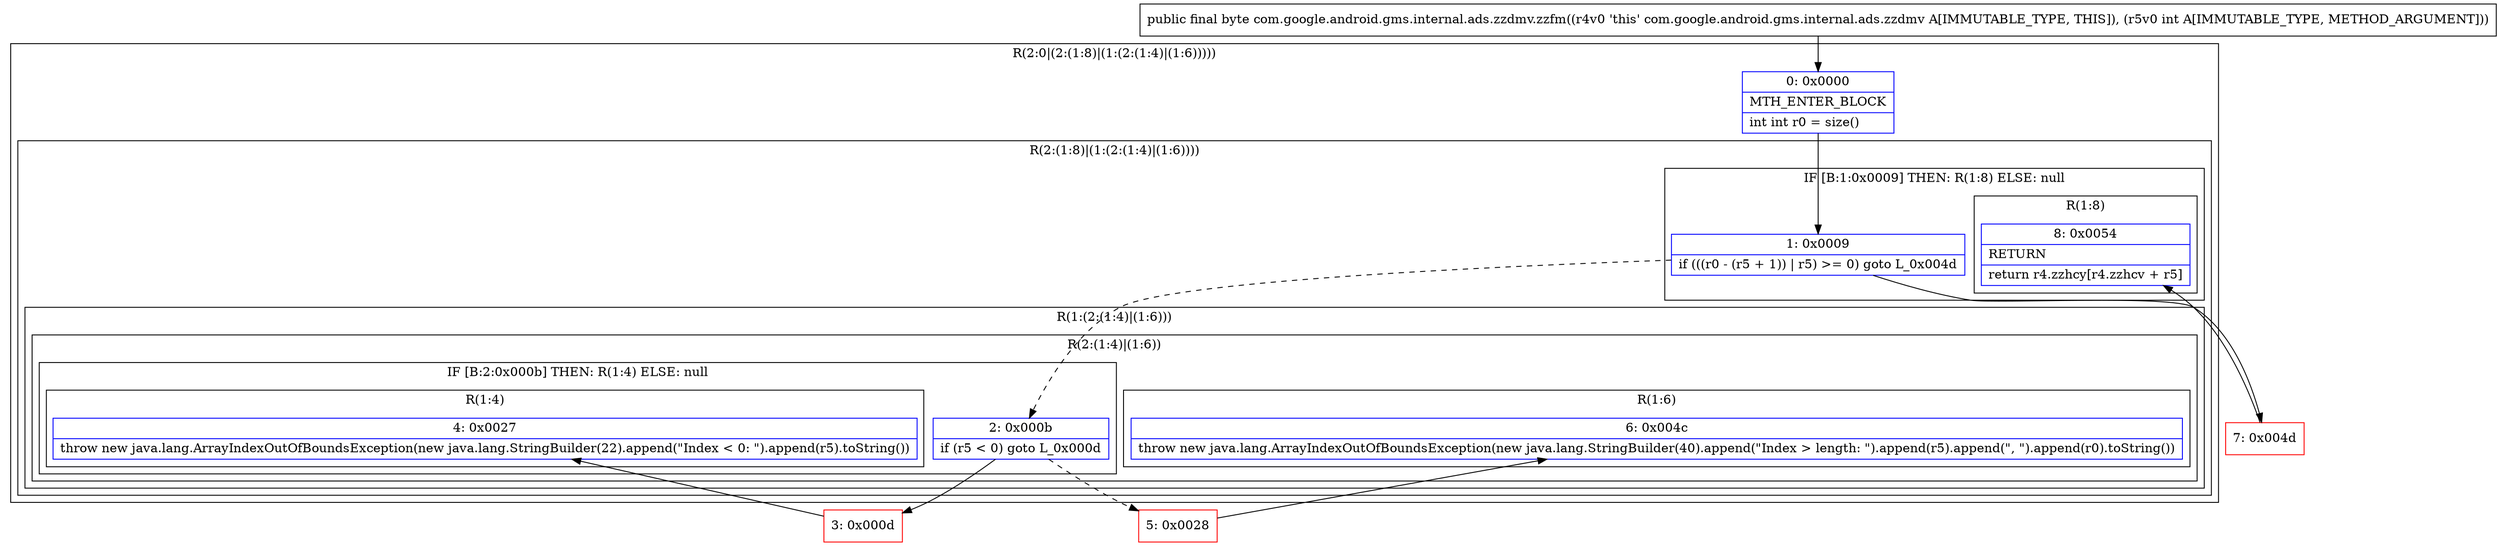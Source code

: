 digraph "CFG forcom.google.android.gms.internal.ads.zzdmv.zzfm(I)B" {
subgraph cluster_Region_1292160640 {
label = "R(2:0|(2:(1:8)|(1:(2:(1:4)|(1:6)))))";
node [shape=record,color=blue];
Node_0 [shape=record,label="{0\:\ 0x0000|MTH_ENTER_BLOCK\l|int int r0 = size()\l}"];
subgraph cluster_Region_393679432 {
label = "R(2:(1:8)|(1:(2:(1:4)|(1:6))))";
node [shape=record,color=blue];
subgraph cluster_IfRegion_9080963 {
label = "IF [B:1:0x0009] THEN: R(1:8) ELSE: null";
node [shape=record,color=blue];
Node_1 [shape=record,label="{1\:\ 0x0009|if (((r0 \- (r5 + 1)) \| r5) \>= 0) goto L_0x004d\l}"];
subgraph cluster_Region_188530532 {
label = "R(1:8)";
node [shape=record,color=blue];
Node_8 [shape=record,label="{8\:\ 0x0054|RETURN\l|return r4.zzhcy[r4.zzhcv + r5]\l}"];
}
}
subgraph cluster_Region_1483817077 {
label = "R(1:(2:(1:4)|(1:6)))";
node [shape=record,color=blue];
subgraph cluster_Region_253707289 {
label = "R(2:(1:4)|(1:6))";
node [shape=record,color=blue];
subgraph cluster_IfRegion_542503648 {
label = "IF [B:2:0x000b] THEN: R(1:4) ELSE: null";
node [shape=record,color=blue];
Node_2 [shape=record,label="{2\:\ 0x000b|if (r5 \< 0) goto L_0x000d\l}"];
subgraph cluster_Region_1325186577 {
label = "R(1:4)";
node [shape=record,color=blue];
Node_4 [shape=record,label="{4\:\ 0x0027|throw new java.lang.ArrayIndexOutOfBoundsException(new java.lang.StringBuilder(22).append(\"Index \< 0: \").append(r5).toString())\l}"];
}
}
subgraph cluster_Region_1586419011 {
label = "R(1:6)";
node [shape=record,color=blue];
Node_6 [shape=record,label="{6\:\ 0x004c|throw new java.lang.ArrayIndexOutOfBoundsException(new java.lang.StringBuilder(40).append(\"Index \> length: \").append(r5).append(\", \").append(r0).toString())\l}"];
}
}
}
}
}
Node_3 [shape=record,color=red,label="{3\:\ 0x000d}"];
Node_5 [shape=record,color=red,label="{5\:\ 0x0028}"];
Node_7 [shape=record,color=red,label="{7\:\ 0x004d}"];
MethodNode[shape=record,label="{public final byte com.google.android.gms.internal.ads.zzdmv.zzfm((r4v0 'this' com.google.android.gms.internal.ads.zzdmv A[IMMUTABLE_TYPE, THIS]), (r5v0 int A[IMMUTABLE_TYPE, METHOD_ARGUMENT])) }"];
MethodNode -> Node_0;
Node_0 -> Node_1;
Node_1 -> Node_2[style=dashed];
Node_1 -> Node_7;
Node_2 -> Node_3;
Node_2 -> Node_5[style=dashed];
Node_3 -> Node_4;
Node_5 -> Node_6;
Node_7 -> Node_8;
}

